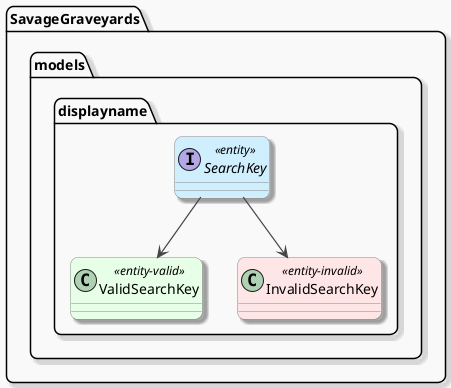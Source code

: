 @startuml

' === GLOBAL STYLING ===
skinparam backgroundColor #f9f9f9
skinparam shadowing true
skinparam roundCorner 15
skinparam ArrowColor #444444
skinparam ArrowThickness 1.2
skinparam ArrowFontSize 11
skinparam packageTitleFontSize 14
skinparam classFontName "Helvetica"
skinparam classAttributeIconSize 0
skinparam class {
  BackgroundColor white
  BorderColor #888888
}
skinparam class {
  BackgroundColor<<entity>> #cfefff
    BackgroundColor<<entity-valid>> #e6ffe6
  BackgroundColor<<entity-invalid>> #ffe6e6
}


package SavageGraveyards {
    package models {
        package displayname {
            interface SearchKey <<entity>> {
            }

            class ValidSearchKey <<entity-valid>> {
            }

            class InvalidSearchKey <<entity-invalid>> {
            }
        }

        SearchKey --> ValidSearchKey
        SearchKey --> InvalidSearchKey
    }
}


@enduml